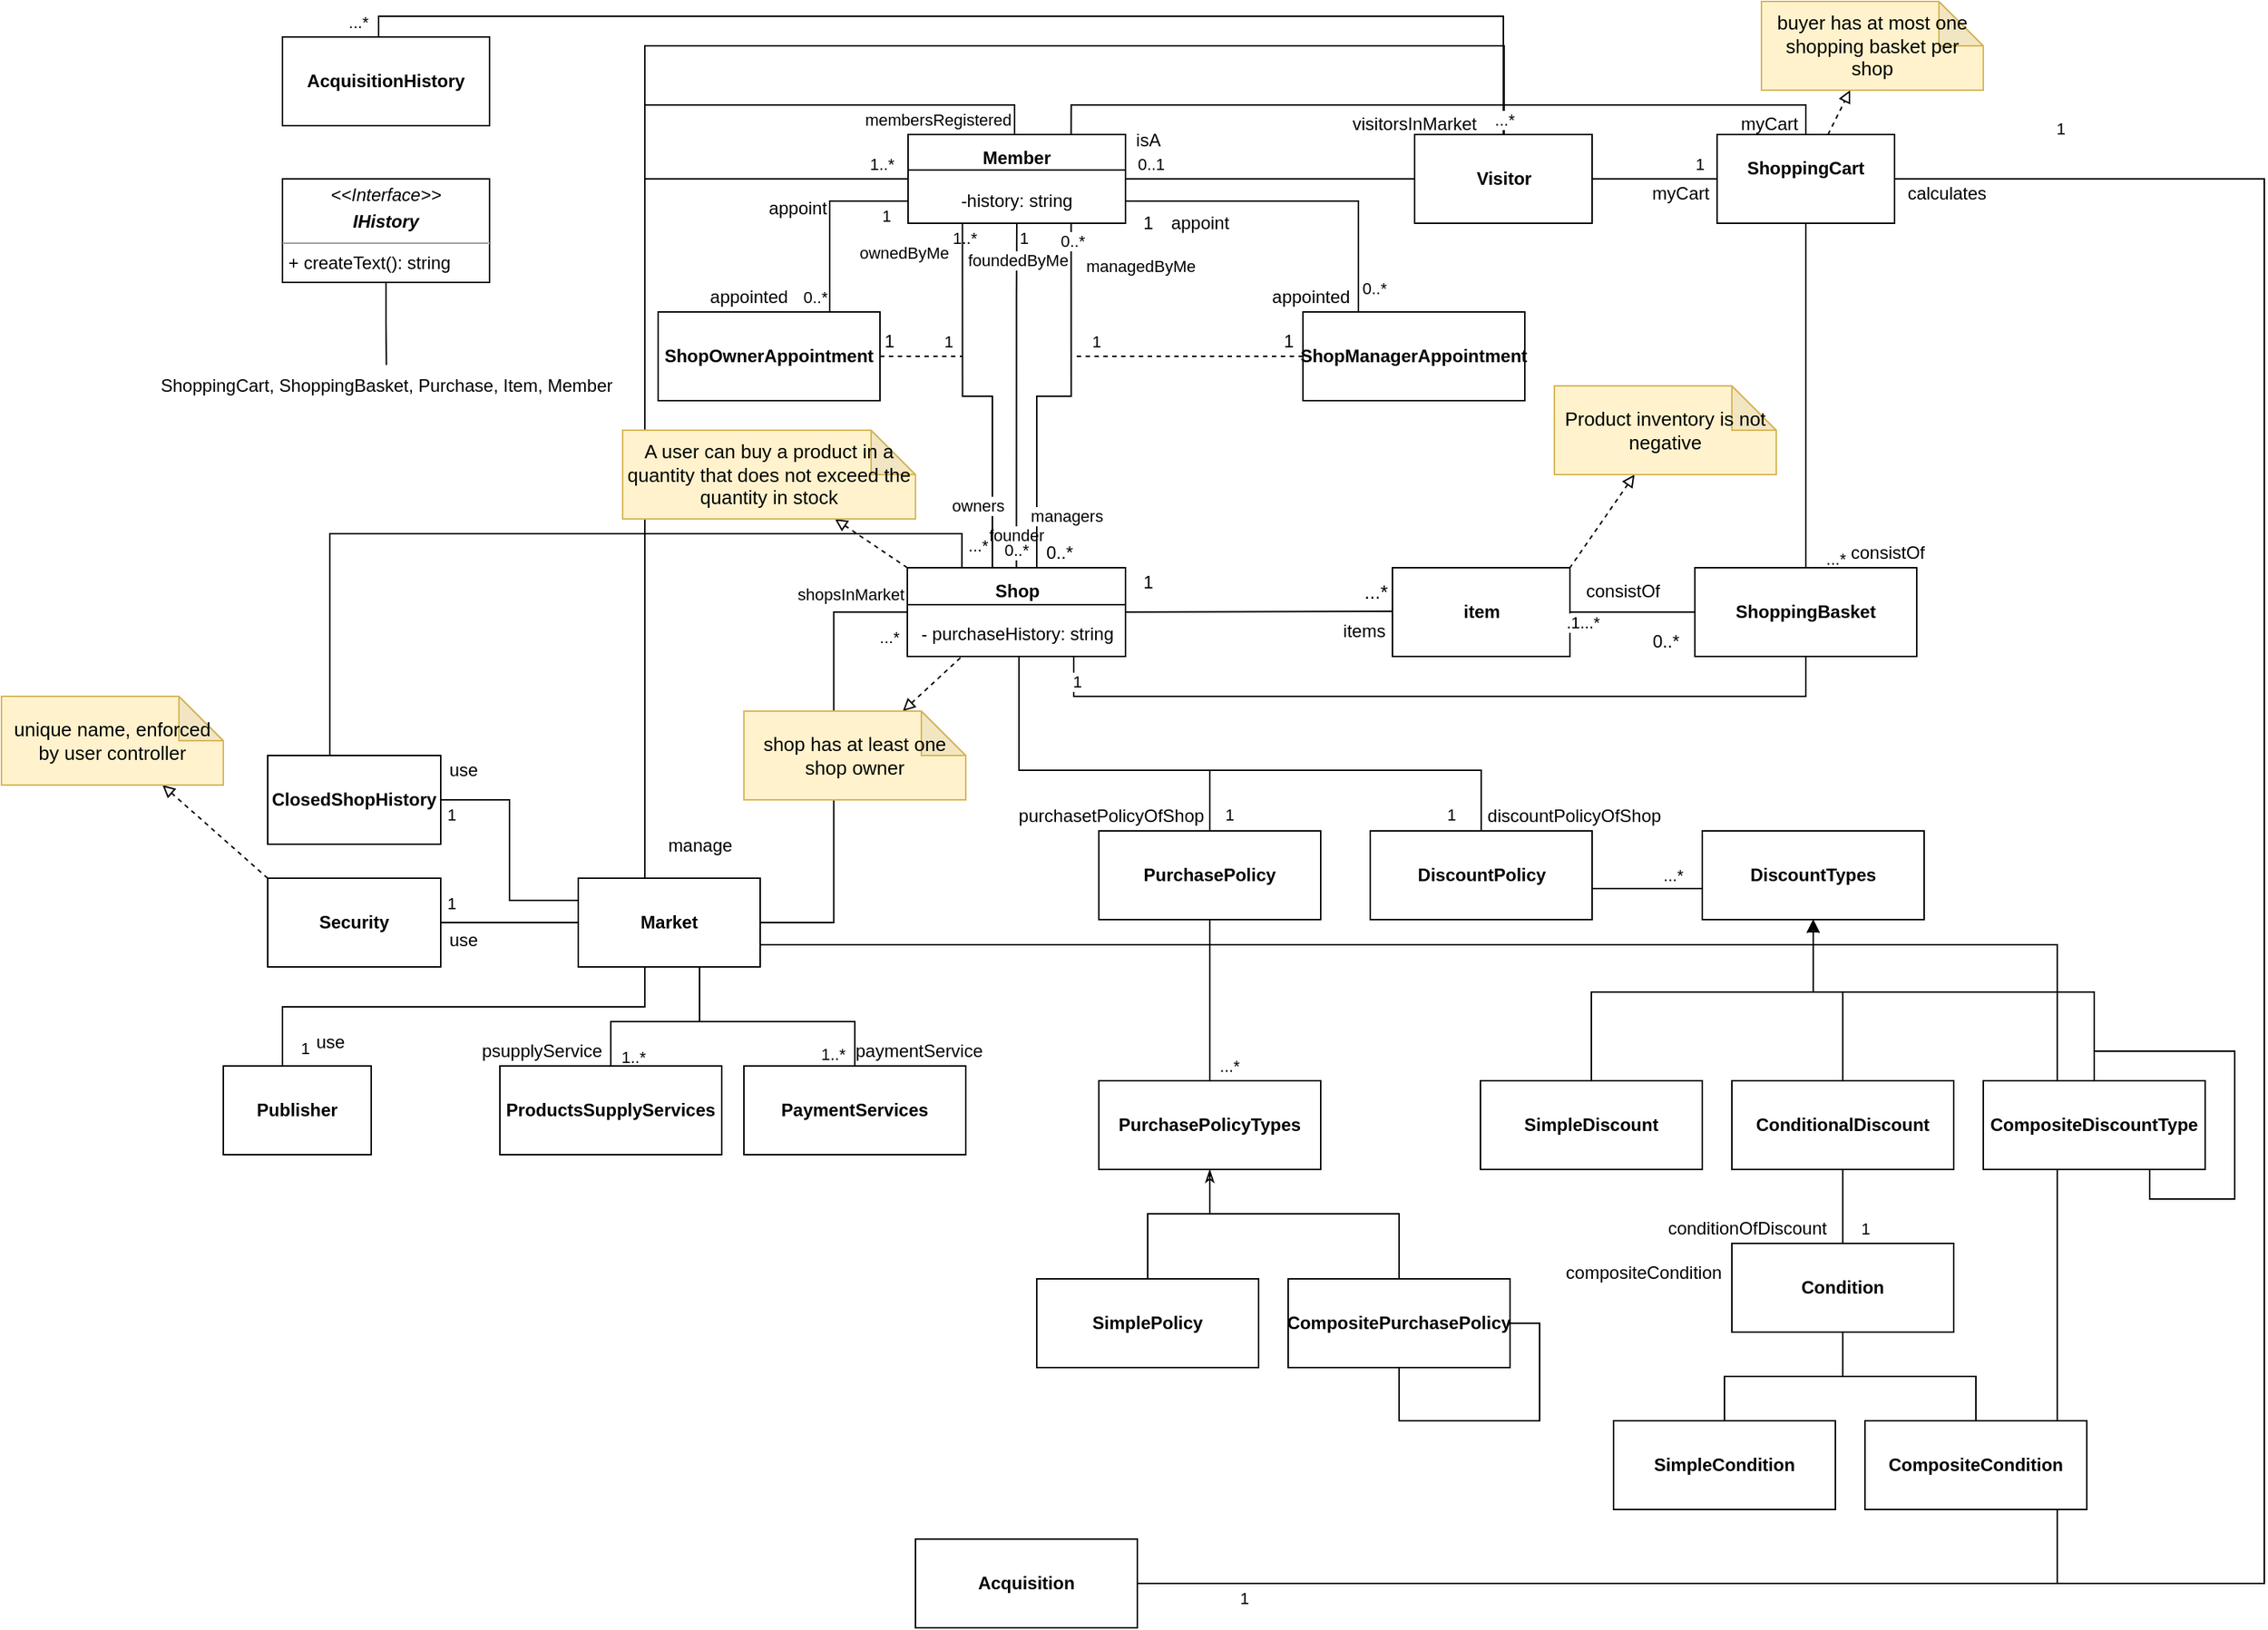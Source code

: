 <mxfile version="19.0.2" type="device"><diagram id="ILf7Ryxjf1LyXg-0xfTQ" name="Page-1"><mxGraphModel dx="2652" dy="1597" grid="1" gridSize="10" guides="1" tooltips="1" connect="1" arrows="1" fold="1" page="1" pageScale="1" pageWidth="1169" pageHeight="827" math="0" shadow="0"><root><mxCell id="0"/><mxCell id="1" parent="0"/><mxCell id="zZ04MCCnHrwpb3KBMDZk-2" value="1..*" style="edgeStyle=orthogonalEdgeStyle;rounded=0;orthogonalLoop=1;jettySize=auto;html=1;entryX=0.5;entryY=0;entryDx=0;entryDy=0;exitX=0.5;exitY=1;exitDx=0;exitDy=0;endArrow=none;endFill=0;" parent="1" source="zZ04MCCnHrwpb3KBMDZk-151" target="zZ04MCCnHrwpb3KBMDZk-154" edge="1"><mxGeometry x="0.919" y="15" relative="1" as="geometry"><mxPoint x="-350.0" y="-20" as="sourcePoint"/><mxPoint x="-480.0" y="80" as="targetPoint"/><Array as="points"><mxPoint x="-278" y="240"/><mxPoint x="-338" y="240"/></Array><mxPoint as="offset"/></mxGeometry></mxCell><mxCell id="zZ04MCCnHrwpb3KBMDZk-6" value="...*" style="edgeStyle=orthogonalEdgeStyle;rounded=0;orthogonalLoop=1;jettySize=auto;html=1;entryX=0;entryY=0.5;entryDx=0;entryDy=0;exitX=1;exitY=0.5;exitDx=0;exitDy=0;endArrow=none;endFill=0;" parent="1" source="zZ04MCCnHrwpb3KBMDZk-146" target="zZ04MCCnHrwpb3KBMDZk-147" edge="1"><mxGeometry x="0.76" y="9" relative="1" as="geometry"><mxPoint x="-57.5" y="-26" as="sourcePoint"/><mxPoint x="-120.0" y="200" as="targetPoint"/><Array as="points"><mxPoint x="251" y="141"/><mxPoint x="251" y="150"/><mxPoint x="400" y="150"/></Array><mxPoint as="offset"/></mxGeometry></mxCell><mxCell id="zZ04MCCnHrwpb3KBMDZk-12" value="...*" style="edgeStyle=orthogonalEdgeStyle;rounded=0;orthogonalLoop=1;jettySize=auto;html=1;exitX=1;exitY=0.5;exitDx=0;exitDy=0;entryX=0;entryY=0.5;entryDx=0;entryDy=0;startArrow=none;startFill=0;endArrow=none;endFill=0;" parent="1" source="zZ04MCCnHrwpb3KBMDZk-151" target="zZ04MCCnHrwpb3KBMDZk-152" edge="1"><mxGeometry x="0.919" y="-17" relative="1" as="geometry"><mxPoint x="-270" y="-41" as="sourcePoint"/><mxPoint x="-135" y="-41" as="targetPoint"/><mxPoint as="offset"/></mxGeometry></mxCell><mxCell id="rdCkNBiLZeJafty6B3A2-29" value="shopsInMarket" style="edgeLabel;html=1;align=center;verticalAlign=middle;resizable=0;points=[];" parent="zZ04MCCnHrwpb3KBMDZk-12" vertex="1" connectable="0"><mxGeometry x="0.74" y="12" relative="1" as="geometry"><mxPoint x="1" as="offset"/></mxGeometry></mxCell><mxCell id="zZ04MCCnHrwpb3KBMDZk-18" value="1" style="edgeStyle=orthogonalEdgeStyle;rounded=0;orthogonalLoop=1;jettySize=auto;html=1;entryX=1;entryY=0.5;entryDx=0;entryDy=0;startArrow=none;startFill=0;endArrow=none;endFill=0;" parent="1" source="zZ04MCCnHrwpb3KBMDZk-133" target="zZ04MCCnHrwpb3KBMDZk-134" edge="1"><mxGeometry x="-0.699" y="-10" relative="1" as="geometry"><mxPoint x="490" y="6" as="sourcePoint"/><mxPoint x="490" y="80" as="targetPoint"/><mxPoint as="offset"/></mxGeometry></mxCell><mxCell id="zZ04MCCnHrwpb3KBMDZk-116" value="...*" style="edgeStyle=orthogonalEdgeStyle;rounded=0;orthogonalLoop=1;jettySize=auto;html=1;exitX=0.5;exitY=1;exitDx=0;exitDy=0;entryX=0.5;entryY=0;entryDx=0;entryDy=0;endArrow=none;endFill=0;" parent="1" source="zZ04MCCnHrwpb3KBMDZk-133" target="zZ04MCCnHrwpb3KBMDZk-135" edge="1"><mxGeometry x="0.946" y="20" relative="1" as="geometry"><mxPoint x="570" y="-41" as="sourcePoint"/><mxPoint x="640" y="-41" as="targetPoint"/><mxPoint as="offset"/></mxGeometry></mxCell><mxCell id="zZ04MCCnHrwpb3KBMDZk-132" value="item" style="rounded=0;whiteSpace=wrap;html=1;fontStyle=1" parent="1" vertex="1"><mxGeometry x="190.5" y="-67" width="120" height="60" as="geometry"/></mxCell><mxCell id="lGT1LB07T4u3BuduWVPf-15" style="rounded=0;orthogonalLoop=1;jettySize=auto;html=1;startArrow=none;startFill=0;endArrow=block;endFill=0;dashed=1;" parent="1" source="zZ04MCCnHrwpb3KBMDZk-133" target="lGT1LB07T4u3BuduWVPf-12" edge="1"><mxGeometry relative="1" as="geometry"/></mxCell><mxCell id="zZ04MCCnHrwpb3KBMDZk-133" value="ShoppingCart&lt;div style=&quot;padding: 0px ; margin: 0px&quot;&gt;&lt;br style=&quot;padding: 0px; margin: 0px;&quot;&gt;&lt;/div&gt;" style="rounded=0;whiteSpace=wrap;html=1;fontStyle=1" parent="1" vertex="1"><mxGeometry x="410" y="-360" width="120" height="60" as="geometry"/></mxCell><mxCell id="AmER0RgIstThI9tEPLfv-13" value="0..1" style="edgeStyle=orthogonalEdgeStyle;rounded=0;orthogonalLoop=1;jettySize=auto;html=1;entryX=1;entryY=0.5;entryDx=0;entryDy=0;endArrow=none;endFill=0;" parent="1" source="zZ04MCCnHrwpb3KBMDZk-134" target="zZ04MCCnHrwpb3KBMDZk-136" edge="1"><mxGeometry x="0.83" y="-10" relative="1" as="geometry"><mxPoint as="offset"/></mxGeometry></mxCell><mxCell id="Gc8ruNeYJKHs7uA-cRgz-5" style="edgeStyle=orthogonalEdgeStyle;rounded=0;orthogonalLoop=1;jettySize=auto;html=1;entryX=0.5;entryY=0;entryDx=0;entryDy=0;endArrow=none;endFill=0;" parent="1" source="zZ04MCCnHrwpb3KBMDZk-134" target="Gc8ruNeYJKHs7uA-cRgz-4" edge="1"><mxGeometry relative="1" as="geometry"><Array as="points"><mxPoint x="266" y="-440"/><mxPoint x="-495" y="-440"/></Array></mxGeometry></mxCell><mxCell id="Gc8ruNeYJKHs7uA-cRgz-6" value="...*" style="edgeLabel;html=1;align=center;verticalAlign=middle;resizable=0;points=[];" parent="Gc8ruNeYJKHs7uA-cRgz-5" vertex="1" connectable="0"><mxGeometry x="0.938" y="-6" relative="1" as="geometry"><mxPoint x="-22" y="10" as="offset"/></mxGeometry></mxCell><mxCell id="zZ04MCCnHrwpb3KBMDZk-134" value="Visitor" style="rounded=0;whiteSpace=wrap;html=1;fontStyle=1" parent="1" vertex="1"><mxGeometry x="205.5" y="-360" width="120" height="60" as="geometry"/></mxCell><mxCell id="AmER0RgIstThI9tEPLfv-28" style="edgeStyle=orthogonalEdgeStyle;rounded=0;orthogonalLoop=1;jettySize=auto;html=1;entryX=0.75;entryY=1;entryDx=0;entryDy=0;endArrow=none;endFill=0;" parent="1" source="zZ04MCCnHrwpb3KBMDZk-135" target="zZ04MCCnHrwpb3KBMDZk-152" edge="1"><mxGeometry relative="1" as="geometry"><Array as="points"><mxPoint x="470" y="20"/><mxPoint x="-25" y="20"/></Array></mxGeometry></mxCell><mxCell id="AmER0RgIstThI9tEPLfv-60" value="1" style="edgeLabel;html=1;align=center;verticalAlign=middle;resizable=0;points=[];" parent="AmER0RgIstThI9tEPLfv-28" vertex="1" connectable="0"><mxGeometry x="0.846" y="-1" relative="1" as="geometry"><mxPoint x="-12" y="-9" as="offset"/></mxGeometry></mxCell><mxCell id="AmER0RgIstThI9tEPLfv-52" value=".1...*" style="edgeStyle=orthogonalEdgeStyle;rounded=0;orthogonalLoop=1;jettySize=auto;html=1;endArrow=none;endFill=0;" parent="1" source="zZ04MCCnHrwpb3KBMDZk-135" target="zZ04MCCnHrwpb3KBMDZk-132" edge="1"><mxGeometry x="0.775" y="7" relative="1" as="geometry"><mxPoint x="-1" as="offset"/></mxGeometry></mxCell><mxCell id="zZ04MCCnHrwpb3KBMDZk-135" value="ShoppingBasket" style="rounded=0;whiteSpace=wrap;html=1;fontStyle=1" parent="1" vertex="1"><mxGeometry x="395" y="-67" width="150" height="60" as="geometry"/></mxCell><mxCell id="AmER0RgIstThI9tEPLfv-17" style="edgeStyle=orthogonalEdgeStyle;rounded=0;orthogonalLoop=1;jettySize=auto;html=1;entryX=0.5;entryY=0;entryDx=0;entryDy=0;endArrow=none;endFill=0;exitX=0.75;exitY=0;exitDx=0;exitDy=0;" parent="1" source="zZ04MCCnHrwpb3KBMDZk-136" target="zZ04MCCnHrwpb3KBMDZk-133" edge="1"><mxGeometry relative="1" as="geometry"/></mxCell><mxCell id="zZ04MCCnHrwpb3KBMDZk-136" value="&lt;b&gt;Member&lt;/b&gt;&lt;br&gt;&lt;div style=&quot;text-align: left&quot;&gt;&lt;span&gt;&lt;br&gt;&lt;/span&gt;&lt;/div&gt;&lt;div style=&quot;text-align: left&quot;&gt;&lt;span&gt;-history: string&lt;/span&gt;&lt;/div&gt;" style="rounded=0;whiteSpace=wrap;html=1;" parent="1" vertex="1"><mxGeometry x="-137" y="-360" width="147" height="60" as="geometry"/></mxCell><mxCell id="AmER0RgIstThI9tEPLfv-18" value="0..*" style="edgeStyle=orthogonalEdgeStyle;rounded=0;orthogonalLoop=1;jettySize=auto;html=1;entryX=1;entryY=0.75;entryDx=0;entryDy=0;endArrow=none;endFill=0;exitX=0.25;exitY=0;exitDx=0;exitDy=0;" parent="1" source="zZ04MCCnHrwpb3KBMDZk-137" target="zZ04MCCnHrwpb3KBMDZk-136" edge="1"><mxGeometry x="-0.86" y="-9" relative="1" as="geometry"><mxPoint x="1" as="offset"/></mxGeometry></mxCell><mxCell id="AmER0RgIstThI9tEPLfv-20" value="1" style="edgeStyle=orthogonalEdgeStyle;rounded=0;orthogonalLoop=1;jettySize=auto;html=1;endArrow=none;endFill=0;dashed=1;exitX=0;exitY=0.5;exitDx=0;exitDy=0;" parent="1" source="zZ04MCCnHrwpb3KBMDZk-137" edge="1"><mxGeometry x="0.818" y="-10" relative="1" as="geometry"><mxPoint x="-24" y="-210" as="targetPoint"/><mxPoint x="38" y="-210" as="sourcePoint"/><mxPoint as="offset"/></mxGeometry></mxCell><mxCell id="zZ04MCCnHrwpb3KBMDZk-137" value="&lt;b&gt;ShopManagerAppointment&lt;/b&gt;" style="rounded=0;whiteSpace=wrap;html=1;" parent="1" vertex="1"><mxGeometry x="130" y="-240" width="150" height="60" as="geometry"/></mxCell><mxCell id="zZ04MCCnHrwpb3KBMDZk-146" value="&lt;span style=&quot;font-weight: 700&quot;&gt;DiscountPolicy&lt;/span&gt;" style="rounded=0;whiteSpace=wrap;html=1;" parent="1" vertex="1"><mxGeometry x="175.5" y="111" width="150" height="60" as="geometry"/></mxCell><mxCell id="rdCkNBiLZeJafty6B3A2-33" style="edgeStyle=orthogonalEdgeStyle;rounded=0;orthogonalLoop=1;jettySize=auto;html=1;entryX=0.5;entryY=0;entryDx=0;entryDy=0;endArrow=none;endFill=0;startArrow=block;startFill=0;" parent="1" source="zZ04MCCnHrwpb3KBMDZk-147" target="rdCkNBiLZeJafty6B3A2-30" edge="1"><mxGeometry relative="1" as="geometry"><Array as="points"><mxPoint x="475" y="220"/><mxPoint x="495" y="220"/></Array></mxGeometry></mxCell><mxCell id="rdCkNBiLZeJafty6B3A2-34" style="edgeStyle=orthogonalEdgeStyle;rounded=0;orthogonalLoop=1;jettySize=auto;html=1;endArrow=none;endFill=0;startArrow=block;startFill=0;" parent="1" source="zZ04MCCnHrwpb3KBMDZk-147" target="rdCkNBiLZeJafty6B3A2-31" edge="1"><mxGeometry relative="1" as="geometry"><Array as="points"><mxPoint x="475" y="220"/><mxPoint x="325" y="220"/></Array></mxGeometry></mxCell><mxCell id="zZ04MCCnHrwpb3KBMDZk-147" value="&lt;span style=&quot;font-weight: 700&quot;&gt;DiscountTypes&lt;br&gt;&lt;/span&gt;" style="rounded=0;whiteSpace=wrap;html=1;" parent="1" vertex="1"><mxGeometry x="400" y="111" width="150" height="60" as="geometry"/></mxCell><mxCell id="zZ04MCCnHrwpb3KBMDZk-150" value="&lt;span style=&quot;font-weight: 700&quot;&gt;Security&lt;/span&gt;" style="rounded=0;whiteSpace=wrap;html=1;" parent="1" vertex="1"><mxGeometry x="-570" y="143" width="117" height="60" as="geometry"/></mxCell><mxCell id="zZ04MCCnHrwpb3KBMDZk-164" value="1..*" style="edgeStyle=orthogonalEdgeStyle;rounded=0;orthogonalLoop=1;jettySize=auto;html=1;exitX=0.5;exitY=1;exitDx=0;exitDy=0;endArrow=none;endFill=0;entryX=0.5;entryY=0;entryDx=0;entryDy=0;" parent="1" source="zZ04MCCnHrwpb3KBMDZk-151" target="zZ04MCCnHrwpb3KBMDZk-161" edge="1"><mxGeometry x="0.921" y="-15" relative="1" as="geometry"><Array as="points"><mxPoint x="-278" y="240"/><mxPoint x="-173" y="240"/></Array><mxPoint y="-1" as="offset"/></mxGeometry></mxCell><mxCell id="zZ04MCCnHrwpb3KBMDZk-165" value="1" style="edgeStyle=orthogonalEdgeStyle;rounded=0;orthogonalLoop=1;jettySize=auto;html=1;exitX=0;exitY=0.5;exitDx=0;exitDy=0;entryX=1;entryY=0.5;entryDx=0;entryDy=0;endArrow=none;endFill=0;" parent="1" source="zZ04MCCnHrwpb3KBMDZk-151" target="zZ04MCCnHrwpb3KBMDZk-150" edge="1"><mxGeometry x="0.859" y="-13" relative="1" as="geometry"><mxPoint as="offset"/></mxGeometry></mxCell><mxCell id="AmER0RgIstThI9tEPLfv-12" style="edgeStyle=orthogonalEdgeStyle;rounded=0;orthogonalLoop=1;jettySize=auto;html=1;entryX=0.5;entryY=0;entryDx=0;entryDy=0;endArrow=none;endFill=0;exitX=0.25;exitY=0;exitDx=0;exitDy=0;" parent="1" source="zZ04MCCnHrwpb3KBMDZk-151" target="zZ04MCCnHrwpb3KBMDZk-136" edge="1"><mxGeometry relative="1" as="geometry"><Array as="points"><mxPoint x="-315" y="-380"/><mxPoint x="-65" y="-380"/><mxPoint x="-65" y="-360"/></Array></mxGeometry></mxCell><mxCell id="rdCkNBiLZeJafty6B3A2-19" value="membersRegistered" style="edgeLabel;html=1;align=center;verticalAlign=middle;resizable=0;points=[];" parent="AmER0RgIstThI9tEPLfv-12" vertex="1" connectable="0"><mxGeometry x="0.783" y="2" relative="1" as="geometry"><mxPoint x="14" y="12" as="offset"/></mxGeometry></mxCell><mxCell id="AmER0RgIstThI9tEPLfv-29" value="...*" style="edgeStyle=orthogonalEdgeStyle;rounded=0;orthogonalLoop=1;jettySize=auto;html=1;endArrow=none;endFill=0;exitX=0.25;exitY=0;exitDx=0;exitDy=0;" parent="1" source="zZ04MCCnHrwpb3KBMDZk-151" target="zZ04MCCnHrwpb3KBMDZk-134" edge="1"><mxGeometry x="0.983" relative="1" as="geometry"><Array as="points"><mxPoint x="-315" y="143"/><mxPoint x="-315" y="-420"/><mxPoint x="266" y="-420"/></Array><mxPoint as="offset"/></mxGeometry></mxCell><mxCell id="zZ04MCCnHrwpb3KBMDZk-151" value="&lt;span style=&quot;font-weight: 700&quot;&gt;Market&lt;/span&gt;" style="rounded=0;whiteSpace=wrap;html=1;" parent="1" vertex="1"><mxGeometry x="-360" y="143" width="123" height="60" as="geometry"/></mxCell><mxCell id="zZ04MCCnHrwpb3KBMDZk-153" style="edgeStyle=orthogonalEdgeStyle;rounded=0;orthogonalLoop=1;jettySize=auto;html=1;exitX=1;exitY=0.5;exitDx=0;exitDy=0;endArrow=none;endFill=0;" parent="1" source="zZ04MCCnHrwpb3KBMDZk-152" edge="1"><mxGeometry relative="1" as="geometry"><mxPoint x="190.0" y="-37.5" as="targetPoint"/></mxGeometry></mxCell><mxCell id="zZ04MCCnHrwpb3KBMDZk-166" value="1" style="edgeStyle=orthogonalEdgeStyle;rounded=0;orthogonalLoop=1;jettySize=auto;html=1;exitX=0.5;exitY=1;exitDx=0;exitDy=0;entryX=0.5;entryY=0;entryDx=0;entryDy=0;endArrow=none;endFill=0;" parent="1" source="zZ04MCCnHrwpb3KBMDZk-152" target="zZ04MCCnHrwpb3KBMDZk-146" edge="1"><mxGeometry x="0.949" y="-21" relative="1" as="geometry"><Array as="points"><mxPoint x="-62" y="70"/><mxPoint x="251" y="70"/></Array><mxPoint as="offset"/></mxGeometry></mxCell><mxCell id="lGT1LB07T4u3BuduWVPf-9" value="1" style="edgeStyle=orthogonalEdgeStyle;rounded=0;orthogonalLoop=1;jettySize=auto;html=1;startArrow=none;startFill=0;endArrow=none;endFill=0;entryX=0.5;entryY=0;entryDx=0;entryDy=0;" parent="1" source="zZ04MCCnHrwpb3KBMDZk-152" target="lGT1LB07T4u3BuduWVPf-8" edge="1"><mxGeometry x="0.911" y="13" relative="1" as="geometry"><Array as="points"><mxPoint x="-62" y="70"/><mxPoint x="67" y="70"/></Array><mxPoint as="offset"/></mxGeometry></mxCell><mxCell id="AmER0RgIstThI9tEPLfv-1" value="founder" style="edgeStyle=orthogonalEdgeStyle;rounded=0;orthogonalLoop=1;jettySize=auto;html=1;entryX=0.5;entryY=1;entryDx=0;entryDy=0;exitX=0.5;exitY=0;exitDx=0;exitDy=0;endArrow=none;endFill=0;" parent="1" source="zZ04MCCnHrwpb3KBMDZk-152" target="zZ04MCCnHrwpb3KBMDZk-136" edge="1"><mxGeometry x="-0.803" relative="1" as="geometry"><Array as="points"><mxPoint x="-64" y="-250"/><mxPoint x="-64" y="-250"/></Array><mxPoint y="1" as="offset"/></mxGeometry></mxCell><mxCell id="rdCkNBiLZeJafty6B3A2-1" value="1" style="edgeLabel;html=1;align=center;verticalAlign=middle;resizable=0;points=[];" parent="AmER0RgIstThI9tEPLfv-1" vertex="1" connectable="0"><mxGeometry x="0.813" relative="1" as="geometry"><mxPoint x="4" y="-12" as="offset"/></mxGeometry></mxCell><mxCell id="rdCkNBiLZeJafty6B3A2-4" value="foundedByMe" style="edgeLabel;html=1;align=center;verticalAlign=middle;resizable=0;points=[];" parent="AmER0RgIstThI9tEPLfv-1" vertex="1" connectable="0"><mxGeometry x="0.786" relative="1" as="geometry"><mxPoint as="offset"/></mxGeometry></mxCell><mxCell id="AmER0RgIstThI9tEPLfv-2" value="managedByMe" style="edgeStyle=orthogonalEdgeStyle;rounded=0;orthogonalLoop=1;jettySize=auto;html=1;entryX=0.75;entryY=1;entryDx=0;entryDy=0;endArrow=none;endFill=0;" parent="1" source="zZ04MCCnHrwpb3KBMDZk-152" target="zZ04MCCnHrwpb3KBMDZk-136" edge="1"><mxGeometry x="0.766" y="-47" relative="1" as="geometry"><mxPoint y="-1" as="offset"/><Array as="points"><mxPoint x="-50" y="-183"/><mxPoint x="-27" y="-183"/></Array></mxGeometry></mxCell><mxCell id="rdCkNBiLZeJafty6B3A2-2" value="1..*" style="edgeLabel;html=1;align=center;verticalAlign=middle;resizable=0;points=[];" parent="AmER0RgIstThI9tEPLfv-2" vertex="1" connectable="0"><mxGeometry x="0.862" y="-5" relative="1" as="geometry"><mxPoint x="-78" y="-8" as="offset"/></mxGeometry></mxCell><mxCell id="rdCkNBiLZeJafty6B3A2-3" value="0..*" style="edgeLabel;html=1;align=center;verticalAlign=middle;resizable=0;points=[];" parent="AmER0RgIstThI9tEPLfv-2" vertex="1" connectable="0"><mxGeometry x="0.909" relative="1" as="geometry"><mxPoint as="offset"/></mxGeometry></mxCell><mxCell id="rdCkNBiLZeJafty6B3A2-5" value="managers" style="edgeLabel;html=1;align=center;verticalAlign=middle;resizable=0;points=[];" parent="AmER0RgIstThI9tEPLfv-2" vertex="1" connectable="0"><mxGeometry x="-0.726" y="-2" relative="1" as="geometry"><mxPoint x="18" as="offset"/></mxGeometry></mxCell><mxCell id="AmER0RgIstThI9tEPLfv-3" value="ownedByMe" style="edgeStyle=orthogonalEdgeStyle;rounded=0;orthogonalLoop=1;jettySize=auto;html=1;entryX=0.25;entryY=1;entryDx=0;entryDy=0;endArrow=none;endFill=0;" parent="1" source="zZ04MCCnHrwpb3KBMDZk-152" target="zZ04MCCnHrwpb3KBMDZk-136" edge="1"><mxGeometry x="0.842" y="40" relative="1" as="geometry"><mxPoint as="offset"/><Array as="points"><mxPoint x="-80" y="-183"/><mxPoint x="-100" y="-183"/></Array></mxGeometry></mxCell><mxCell id="AmER0RgIstThI9tEPLfv-26" value="0..*" style="edgeLabel;html=1;align=center;verticalAlign=middle;resizable=0;points=[];" parent="AmER0RgIstThI9tEPLfv-3" vertex="1" connectable="0"><mxGeometry x="-0.874" y="-1" relative="1" as="geometry"><mxPoint x="15" y="4" as="offset"/></mxGeometry></mxCell><mxCell id="rdCkNBiLZeJafty6B3A2-6" value="owners" style="edgeLabel;html=1;align=center;verticalAlign=middle;resizable=0;points=[];" parent="AmER0RgIstThI9tEPLfv-3" vertex="1" connectable="0"><mxGeometry x="-0.666" y="-1" relative="1" as="geometry"><mxPoint x="-11" as="offset"/></mxGeometry></mxCell><mxCell id="zZ04MCCnHrwpb3KBMDZk-152" value="&lt;b&gt;Shop&lt;/b&gt;&lt;br&gt;&lt;br&gt;- purchaseHistory: string" style="rounded=0;whiteSpace=wrap;html=1;" parent="1" vertex="1"><mxGeometry x="-137.5" y="-67" width="147.5" height="60" as="geometry"/></mxCell><mxCell id="zZ04MCCnHrwpb3KBMDZk-154" value="&lt;span style=&quot;font-weight: 700&quot;&gt;ProductsSupplyServices&lt;/span&gt;" style="rounded=0;whiteSpace=wrap;html=1;" parent="1" vertex="1"><mxGeometry x="-413" y="270" width="150" height="60" as="geometry"/></mxCell><mxCell id="zZ04MCCnHrwpb3KBMDZk-161" value="&lt;span style=&quot;font-weight: 700&quot;&gt;Payment&lt;/span&gt;&lt;span style=&quot;font-weight: 700&quot;&gt;Services&lt;/span&gt;" style="rounded=0;whiteSpace=wrap;html=1;" parent="1" vertex="1"><mxGeometry x="-248" y="270" width="150" height="60" as="geometry"/></mxCell><mxCell id="zZ04MCCnHrwpb3KBMDZk-174" style="edgeStyle=orthogonalEdgeStyle;rounded=0;orthogonalLoop=1;jettySize=auto;html=1;exitX=0.5;exitY=1;exitDx=0;exitDy=0;entryX=0.5;entryY=0;entryDx=0;entryDy=0;startArrow=none;startFill=0;endArrow=classic;endFill=1;" parent="1" edge="1"><mxGeometry relative="1" as="geometry"><mxPoint x="612" y="544" as="sourcePoint"/></mxGeometry></mxCell><mxCell id="baPrjQeXcJhK8P1JM_mB-3" value="&lt;font style=&quot;font-size: 13px&quot;&gt;...*&lt;/font&gt;" style="edgeLabel;html=1;align=center;verticalAlign=middle;resizable=0;points=[];" parent="1" vertex="1" connectable="0"><mxGeometry x="410" y="141" as="geometry"><mxPoint x="-231" y="-192" as="offset"/></mxGeometry></mxCell><mxCell id="baPrjQeXcJhK8P1JM_mB-5" value="1..*" style="edgeStyle=orthogonalEdgeStyle;rounded=0;orthogonalLoop=1;jettySize=auto;html=1;entryX=0;entryY=0.5;entryDx=0;entryDy=0;endArrow=none;endFill=0;exitX=0.5;exitY=0;exitDx=0;exitDy=0;" parent="1" source="zZ04MCCnHrwpb3KBMDZk-151" target="zZ04MCCnHrwpb3KBMDZk-136" edge="1"><mxGeometry x="0.945" y="10" relative="1" as="geometry"><mxPoint x="-330" y="140" as="sourcePoint"/><Array as="points"><mxPoint x="-315" y="143"/><mxPoint x="-315" y="-330"/></Array><mxPoint x="-350" y="-300" as="targetPoint"/><mxPoint as="offset"/></mxGeometry></mxCell><mxCell id="lGT1LB07T4u3BuduWVPf-1" style="rounded=0;orthogonalLoop=1;jettySize=auto;html=1;entryX=0;entryY=0;entryDx=0;entryDy=0;dashed=1;fontSize=13;startArrow=block;startFill=0;endArrow=none;endFill=0;" parent="1" source="lGT1LB07T4u3BuduWVPf-2" target="zZ04MCCnHrwpb3KBMDZk-150" edge="1"><mxGeometry relative="1" as="geometry"><mxPoint x="545" y="200" as="targetPoint"/></mxGeometry></mxCell><mxCell id="lGT1LB07T4u3BuduWVPf-2" value="unique name, enforced by user controller" style="shape=note;whiteSpace=wrap;html=1;backgroundOutline=1;darkOpacity=0.05;fontSize=13;fillColor=#fff2cc;strokeColor=#d6b656;" parent="1" vertex="1"><mxGeometry x="-750" y="20" width="150" height="60" as="geometry"/></mxCell><mxCell id="lGT1LB07T4u3BuduWVPf-7" style="rounded=0;orthogonalLoop=1;jettySize=auto;html=1;entryX=0.25;entryY=1;entryDx=0;entryDy=0;startArrow=block;startFill=0;endArrow=none;endFill=0;dashed=1;" parent="1" source="lGT1LB07T4u3BuduWVPf-4" target="zZ04MCCnHrwpb3KBMDZk-152" edge="1"><mxGeometry relative="1" as="geometry"/></mxCell><mxCell id="lGT1LB07T4u3BuduWVPf-4" value="shop has at least one shop owner" style="shape=note;whiteSpace=wrap;html=1;backgroundOutline=1;darkOpacity=0.05;fontSize=13;fillColor=#fff2cc;strokeColor=#d6b656;" parent="1" vertex="1"><mxGeometry x="-248" y="30" width="150" height="60" as="geometry"/></mxCell><mxCell id="lGT1LB07T4u3BuduWVPf-8" value="&lt;span style=&quot;font-weight: 700&quot;&gt;PurchasePolicy&lt;/span&gt;" style="rounded=0;whiteSpace=wrap;html=1;" parent="1" vertex="1"><mxGeometry x="-8" y="111" width="150" height="60" as="geometry"/></mxCell><mxCell id="lGT1LB07T4u3BuduWVPf-12" value="buyer has at most one shopping basket per shop" style="shape=note;whiteSpace=wrap;html=1;backgroundOutline=1;darkOpacity=0.05;fontSize=13;fillColor=#fff2cc;strokeColor=#d6b656;" parent="1" vertex="1"><mxGeometry x="440" y="-450" width="150" height="60" as="geometry"/></mxCell><mxCell id="lGT1LB07T4u3BuduWVPf-17" style="rounded=0;orthogonalLoop=1;jettySize=auto;html=1;entryX=1;entryY=0;entryDx=0;entryDy=0;dashed=1;startArrow=block;startFill=0;endArrow=none;endFill=0;" parent="1" source="lGT1LB07T4u3BuduWVPf-16" target="zZ04MCCnHrwpb3KBMDZk-132" edge="1"><mxGeometry relative="1" as="geometry"/></mxCell><mxCell id="lGT1LB07T4u3BuduWVPf-16" value="Product inventory is not negative" style="shape=note;whiteSpace=wrap;html=1;backgroundOutline=1;darkOpacity=0.05;fontSize=13;fillColor=#fff2cc;strokeColor=#d6b656;" parent="1" vertex="1"><mxGeometry x="300" y="-190" width="150" height="60" as="geometry"/></mxCell><mxCell id="lGT1LB07T4u3BuduWVPf-21" style="rounded=0;orthogonalLoop=1;jettySize=auto;html=1;entryX=0;entryY=0;entryDx=0;entryDy=0;dashed=1;startArrow=block;startFill=0;endArrow=none;endFill=0;" parent="1" source="lGT1LB07T4u3BuduWVPf-19" target="zZ04MCCnHrwpb3KBMDZk-152" edge="1"><mxGeometry relative="1" as="geometry"/></mxCell><mxCell id="lGT1LB07T4u3BuduWVPf-19" value="A user can buy a product in a quantity that does not exceed the quantity in stock" style="shape=note;whiteSpace=wrap;html=1;backgroundOutline=1;darkOpacity=0.05;fontSize=13;fillColor=#fff2cc;strokeColor=#d6b656;" parent="1" vertex="1"><mxGeometry x="-330" y="-160" width="198" height="60" as="geometry"/></mxCell><mxCell id="AmER0RgIstThI9tEPLfv-7" value="1" style="edgeStyle=orthogonalEdgeStyle;rounded=0;orthogonalLoop=1;jettySize=auto;html=1;endArrow=none;endFill=0;dashed=1;" parent="1" source="AmER0RgIstThI9tEPLfv-5" edge="1"><mxGeometry x="0.643" y="10" relative="1" as="geometry"><mxPoint x="-100" y="-210" as="targetPoint"/><mxPoint as="offset"/></mxGeometry></mxCell><mxCell id="AmER0RgIstThI9tEPLfv-19" value="0..*" style="edgeStyle=orthogonalEdgeStyle;rounded=0;orthogonalLoop=1;jettySize=auto;html=1;entryX=0;entryY=0.75;entryDx=0;entryDy=0;endArrow=none;endFill=0;" parent="1" source="AmER0RgIstThI9tEPLfv-5" target="zZ04MCCnHrwpb3KBMDZk-136" edge="1"><mxGeometry x="-0.844" y="10" relative="1" as="geometry"><Array as="points"><mxPoint x="-190" y="-315"/></Array><mxPoint as="offset"/></mxGeometry></mxCell><mxCell id="AmER0RgIstThI9tEPLfv-24" value="1" style="edgeLabel;html=1;align=center;verticalAlign=middle;resizable=0;points=[];" parent="AmER0RgIstThI9tEPLfv-19" vertex="1" connectable="0"><mxGeometry x="0.766" y="-10" relative="1" as="geometry"><mxPoint as="offset"/></mxGeometry></mxCell><mxCell id="AmER0RgIstThI9tEPLfv-5" value="&lt;b&gt;ShopOwnerAppointment&lt;/b&gt;" style="rounded=0;whiteSpace=wrap;html=1;" parent="1" vertex="1"><mxGeometry x="-306" y="-240" width="150" height="60" as="geometry"/></mxCell><mxCell id="AmER0RgIstThI9tEPLfv-21" value="1" style="text;html=1;align=center;verticalAlign=middle;resizable=0;points=[];autosize=1;strokeColor=none;fillColor=none;" parent="1" vertex="1"><mxGeometry x="110" y="-230" width="20" height="20" as="geometry"/></mxCell><mxCell id="AmER0RgIstThI9tEPLfv-23" value="1" style="text;html=1;align=center;verticalAlign=middle;resizable=0;points=[];autosize=1;strokeColor=none;fillColor=none;" parent="1" vertex="1"><mxGeometry x="-160" y="-230" width="20" height="20" as="geometry"/></mxCell><mxCell id="AmER0RgIstThI9tEPLfv-25" value="1" style="text;html=1;align=center;verticalAlign=middle;resizable=0;points=[];autosize=1;strokeColor=none;fillColor=none;" parent="1" vertex="1"><mxGeometry x="15" y="-310" width="20" height="20" as="geometry"/></mxCell><mxCell id="AmER0RgIstThI9tEPLfv-27" value="0..*" style="text;html=1;align=center;verticalAlign=middle;resizable=0;points=[];autosize=1;strokeColor=none;fillColor=none;" parent="1" vertex="1"><mxGeometry x="-50" y="-87" width="30" height="20" as="geometry"/></mxCell><mxCell id="AmER0RgIstThI9tEPLfv-31" value="1" style="edgeStyle=orthogonalEdgeStyle;rounded=0;orthogonalLoop=1;jettySize=auto;html=1;entryX=0;entryY=0.25;entryDx=0;entryDy=0;endArrow=none;endFill=0;" parent="1" source="AmER0RgIstThI9tEPLfv-30" target="zZ04MCCnHrwpb3KBMDZk-151" edge="1"><mxGeometry x="-0.91" y="-10" relative="1" as="geometry"><mxPoint as="offset"/></mxGeometry></mxCell><mxCell id="AmER0RgIstThI9tEPLfv-58" value="...*" style="edgeStyle=orthogonalEdgeStyle;rounded=0;orthogonalLoop=1;jettySize=auto;html=1;startArrow=none;startFill=0;endArrow=none;endFill=0;entryX=0.25;entryY=0;entryDx=0;entryDy=0;" parent="1" source="AmER0RgIstThI9tEPLfv-30" target="zZ04MCCnHrwpb3KBMDZk-152" edge="1"><mxGeometry x="0.946" y="11" relative="1" as="geometry"><mxPoint x="-330" y="-90" as="targetPoint"/><Array as="points"><mxPoint x="-528" y="-90"/><mxPoint x="-101" y="-90"/></Array><mxPoint y="1" as="offset"/></mxGeometry></mxCell><mxCell id="AmER0RgIstThI9tEPLfv-30" value="&lt;span style=&quot;font-weight: 700&quot;&gt;ClosedShopHistory&lt;/span&gt;" style="rounded=0;whiteSpace=wrap;html=1;" parent="1" vertex="1"><mxGeometry x="-570" y="60" width="117" height="60" as="geometry"/></mxCell><mxCell id="AmER0RgIstThI9tEPLfv-41" style="edgeStyle=orthogonalEdgeStyle;rounded=0;orthogonalLoop=1;jettySize=auto;html=1;endArrow=none;endFill=0;entryX=0.501;entryY=0.143;entryDx=0;entryDy=0;entryPerimeter=0;" parent="1" source="AmER0RgIstThI9tEPLfv-39" edge="1"><mxGeometry relative="1" as="geometry"><mxPoint x="-489.73" y="-204.14" as="targetPoint"/></mxGeometry></mxCell><mxCell id="AmER0RgIstThI9tEPLfv-39" value="&lt;p style=&quot;margin: 0px ; margin-top: 4px ; text-align: center&quot;&gt;&lt;i&gt;&amp;lt;&amp;lt;Interface&amp;gt;&amp;gt;&lt;/i&gt;&lt;/p&gt;&lt;p style=&quot;margin: 0px ; margin-top: 4px ; text-align: center&quot;&gt;&lt;i&gt;&lt;b&gt;IHistory&lt;/b&gt;&lt;/i&gt;&lt;/p&gt;&lt;hr size=&quot;1&quot;&gt;&lt;p style=&quot;margin: 0px ; margin-left: 4px&quot;&gt;+ createText(): string&lt;br&gt;&lt;/p&gt;" style="verticalAlign=top;align=left;overflow=fill;fontSize=12;fontFamily=Helvetica;html=1;" parent="1" vertex="1"><mxGeometry x="-560" y="-330" width="140" height="70" as="geometry"/></mxCell><mxCell id="AmER0RgIstThI9tEPLfv-42" value="ShoppingCart, ShoppingBasket, Purchase, Item, Member" style="text;html=1;align=center;verticalAlign=middle;resizable=0;points=[];autosize=1;strokeColor=none;fillColor=none;" parent="1" vertex="1"><mxGeometry x="-650" y="-200" width="320" height="20" as="geometry"/></mxCell><mxCell id="AmER0RgIstThI9tEPLfv-50" value="" style="line;strokeWidth=1;fillColor=none;align=left;verticalAlign=middle;spacingTop=-1;spacingLeft=3;spacingRight=3;rotatable=0;labelPosition=right;points=[];portConstraint=eastwest;" parent="1" vertex="1"><mxGeometry x="-137" y="-340" width="147" height="8" as="geometry"/></mxCell><mxCell id="AmER0RgIstThI9tEPLfv-51" value="" style="line;strokeWidth=1;fillColor=none;align=left;verticalAlign=middle;spacingTop=-1;spacingLeft=3;spacingRight=3;rotatable=0;labelPosition=right;points=[];portConstraint=eastwest;" parent="1" vertex="1"><mxGeometry x="-137" y="-46" width="147" height="8" as="geometry"/></mxCell><mxCell id="AmER0RgIstThI9tEPLfv-53" value="manage" style="text;html=1;align=center;verticalAlign=middle;resizable=0;points=[];autosize=1;strokeColor=none;fillColor=none;" parent="1" vertex="1"><mxGeometry x="-308" y="111" width="60" height="20" as="geometry"/></mxCell><mxCell id="rdCkNBiLZeJafty6B3A2-8" value="1" style="edgeStyle=orthogonalEdgeStyle;rounded=0;orthogonalLoop=1;jettySize=auto;html=1;entryX=0.25;entryY=1;entryDx=0;entryDy=0;endArrow=none;endFill=0;" parent="1" source="rdCkNBiLZeJafty6B3A2-7" target="zZ04MCCnHrwpb3KBMDZk-151" edge="1"><mxGeometry x="-0.932" y="-15" relative="1" as="geometry"><Array as="points"><mxPoint x="-560" y="230"/><mxPoint x="-315" y="230"/></Array><mxPoint y="-1" as="offset"/></mxGeometry></mxCell><mxCell id="rdCkNBiLZeJafty6B3A2-7" value="&lt;span style=&quot;font-weight: 700&quot;&gt;Publisher&lt;/span&gt;" style="rounded=0;whiteSpace=wrap;html=1;" parent="1" vertex="1"><mxGeometry x="-600" y="270" width="100" height="60" as="geometry"/></mxCell><mxCell id="rdCkNBiLZeJafty6B3A2-10" value="1" style="edgeStyle=orthogonalEdgeStyle;rounded=0;orthogonalLoop=1;jettySize=auto;html=1;entryX=1;entryY=0.75;entryDx=0;entryDy=0;endArrow=none;endFill=0;" parent="1" source="rdCkNBiLZeJafty6B3A2-9" target="zZ04MCCnHrwpb3KBMDZk-151" edge="1"><mxGeometry x="-0.926" y="-10" relative="1" as="geometry"><Array as="points"><mxPoint x="640" y="620"/><mxPoint x="640" y="188"/></Array><mxPoint as="offset"/></mxGeometry></mxCell><mxCell id="Gc8ruNeYJKHs7uA-cRgz-1" style="edgeStyle=orthogonalEdgeStyle;rounded=0;orthogonalLoop=1;jettySize=auto;html=1;entryX=1;entryY=0.5;entryDx=0;entryDy=0;endArrow=none;endFill=0;" parent="1" source="rdCkNBiLZeJafty6B3A2-9" target="zZ04MCCnHrwpb3KBMDZk-133" edge="1"><mxGeometry relative="1" as="geometry"><Array as="points"><mxPoint x="780" y="620"/><mxPoint x="780" y="-330"/></Array></mxGeometry></mxCell><mxCell id="Gc8ruNeYJKHs7uA-cRgz-2" value="1" style="edgeLabel;html=1;align=center;verticalAlign=middle;resizable=0;points=[];" parent="Gc8ruNeYJKHs7uA-cRgz-1" vertex="1" connectable="0"><mxGeometry x="0.825" relative="1" as="geometry"><mxPoint x="-60" y="-34" as="offset"/></mxGeometry></mxCell><mxCell id="rdCkNBiLZeJafty6B3A2-9" value="&lt;b&gt;Acquisition&lt;/b&gt;" style="rounded=0;whiteSpace=wrap;html=1;" parent="1" vertex="1"><mxGeometry x="-132" y="590" width="150" height="60" as="geometry"/></mxCell><mxCell id="rdCkNBiLZeJafty6B3A2-12" value="appointed" style="text;html=1;align=center;verticalAlign=middle;resizable=0;points=[];autosize=1;strokeColor=none;fillColor=none;" parent="1" vertex="1"><mxGeometry x="100" y="-260" width="70" height="20" as="geometry"/></mxCell><mxCell id="rdCkNBiLZeJafty6B3A2-13" value="appoint" style="text;html=1;align=center;verticalAlign=middle;resizable=0;points=[];autosize=1;strokeColor=none;fillColor=none;" parent="1" vertex="1"><mxGeometry x="35" y="-310" width="50" height="20" as="geometry"/></mxCell><mxCell id="rdCkNBiLZeJafty6B3A2-14" value="appointed" style="text;html=1;align=center;verticalAlign=middle;resizable=0;points=[];autosize=1;strokeColor=none;fillColor=none;" parent="1" vertex="1"><mxGeometry x="-280" y="-260" width="70" height="20" as="geometry"/></mxCell><mxCell id="rdCkNBiLZeJafty6B3A2-15" value="appoint" style="text;html=1;align=center;verticalAlign=middle;resizable=0;points=[];autosize=1;strokeColor=none;fillColor=none;" parent="1" vertex="1"><mxGeometry x="-237" y="-320" width="50" height="20" as="geometry"/></mxCell><mxCell id="rdCkNBiLZeJafty6B3A2-16" value="consistOf" style="text;html=1;align=center;verticalAlign=middle;resizable=0;points=[];autosize=1;strokeColor=none;fillColor=none;" parent="1" vertex="1"><mxGeometry x="490" y="-87" width="70" height="20" as="geometry"/></mxCell><mxCell id="rdCkNBiLZeJafty6B3A2-17" value="visitorsInMarket" style="text;html=1;align=center;verticalAlign=middle;resizable=0;points=[];autosize=1;strokeColor=none;fillColor=none;" parent="1" vertex="1"><mxGeometry x="155" y="-377" width="100" height="20" as="geometry"/></mxCell><mxCell id="rdCkNBiLZeJafty6B3A2-20" value="myCart" style="text;html=1;align=center;verticalAlign=middle;resizable=0;points=[];autosize=1;strokeColor=none;fillColor=none;" parent="1" vertex="1"><mxGeometry x="420" y="-377" width="50" height="20" as="geometry"/></mxCell><mxCell id="rdCkNBiLZeJafty6B3A2-21" value="myCart" style="text;html=1;align=center;verticalAlign=middle;resizable=0;points=[];autosize=1;strokeColor=none;fillColor=none;" parent="1" vertex="1"><mxGeometry x="360" y="-330" width="50" height="20" as="geometry"/></mxCell><mxCell id="rdCkNBiLZeJafty6B3A2-23" value="consistOf" style="text;html=1;align=center;verticalAlign=middle;resizable=0;points=[];autosize=1;strokeColor=none;fillColor=none;" parent="1" vertex="1"><mxGeometry x="310.5" y="-61" width="70" height="20" as="geometry"/></mxCell><mxCell id="rdCkNBiLZeJafty6B3A2-25" value="0..*" style="text;html=1;align=center;verticalAlign=middle;resizable=0;points=[];autosize=1;strokeColor=none;fillColor=none;" parent="1" vertex="1"><mxGeometry x="360" y="-27" width="30" height="20" as="geometry"/></mxCell><mxCell id="rdCkNBiLZeJafty6B3A2-26" value="items" style="text;html=1;align=center;verticalAlign=middle;resizable=0;points=[];autosize=1;strokeColor=none;fillColor=none;" parent="1" vertex="1"><mxGeometry x="150.5" y="-34" width="40" height="20" as="geometry"/></mxCell><mxCell id="rdCkNBiLZeJafty6B3A2-27" value="1" style="text;html=1;align=center;verticalAlign=middle;resizable=0;points=[];autosize=1;strokeColor=none;fillColor=none;" parent="1" vertex="1"><mxGeometry x="15" y="-67" width="20" height="20" as="geometry"/></mxCell><mxCell id="rdCkNBiLZeJafty6B3A2-28" value="isA" style="text;html=1;align=center;verticalAlign=middle;resizable=0;points=[];autosize=1;strokeColor=none;fillColor=none;" parent="1" vertex="1"><mxGeometry x="10" y="-366" width="30" height="20" as="geometry"/></mxCell><mxCell id="rdCkNBiLZeJafty6B3A2-36" value="1" style="edgeStyle=orthogonalEdgeStyle;rounded=0;orthogonalLoop=1;jettySize=auto;html=1;startArrow=none;startFill=0;endArrow=none;endFill=0;" parent="1" source="rdCkNBiLZeJafty6B3A2-30" target="rdCkNBiLZeJafty6B3A2-35" edge="1"><mxGeometry x="0.6" y="15" relative="1" as="geometry"><mxPoint as="offset"/></mxGeometry></mxCell><mxCell id="rdCkNBiLZeJafty6B3A2-30" value="&lt;span style=&quot;font-weight: 700&quot;&gt;ConditionalDiscount&lt;br&gt;&lt;/span&gt;" style="rounded=0;whiteSpace=wrap;html=1;" parent="1" vertex="1"><mxGeometry x="420" y="280" width="150" height="60" as="geometry"/></mxCell><mxCell id="rdCkNBiLZeJafty6B3A2-31" value="&lt;span style=&quot;font-weight: 700&quot;&gt;SimpleDiscount&lt;br&gt;&lt;/span&gt;" style="rounded=0;whiteSpace=wrap;html=1;" parent="1" vertex="1"><mxGeometry x="250" y="280" width="150" height="60" as="geometry"/></mxCell><mxCell id="rdCkNBiLZeJafty6B3A2-35" value="&lt;span style=&quot;font-weight: 700&quot;&gt;Condition&lt;br&gt;&lt;/span&gt;" style="rounded=0;whiteSpace=wrap;html=1;" parent="1" vertex="1"><mxGeometry x="420" y="390" width="150" height="60" as="geometry"/></mxCell><mxCell id="rdCkNBiLZeJafty6B3A2-37" value="use" style="text;html=1;align=center;verticalAlign=middle;resizable=0;points=[];autosize=1;strokeColor=none;fillColor=none;" parent="1" vertex="1"><mxGeometry x="-453" y="175" width="30" height="20" as="geometry"/></mxCell><mxCell id="rdCkNBiLZeJafty6B3A2-38" value="use" style="text;html=1;align=center;verticalAlign=middle;resizable=0;points=[];autosize=1;strokeColor=none;fillColor=none;" parent="1" vertex="1"><mxGeometry x="-543" y="244" width="30" height="20" as="geometry"/></mxCell><mxCell id="rdCkNBiLZeJafty6B3A2-39" value="psupplyService" style="text;html=1;align=center;verticalAlign=middle;resizable=0;points=[];autosize=1;strokeColor=none;fillColor=none;" parent="1" vertex="1"><mxGeometry x="-435" y="250" width="100" height="20" as="geometry"/></mxCell><mxCell id="rdCkNBiLZeJafty6B3A2-41" value="use" style="text;html=1;align=center;verticalAlign=middle;resizable=0;points=[];autosize=1;strokeColor=none;fillColor=none;" parent="1" vertex="1"><mxGeometry x="-453" y="60" width="30" height="20" as="geometry"/></mxCell><mxCell id="rdCkNBiLZeJafty6B3A2-42" value="paymentService" style="text;html=1;align=center;verticalAlign=middle;resizable=0;points=[];autosize=1;strokeColor=none;fillColor=none;" parent="1" vertex="1"><mxGeometry x="-180" y="250" width="100" height="20" as="geometry"/></mxCell><mxCell id="rdCkNBiLZeJafty6B3A2-44" value="discountPolicyOfShop" style="text;html=1;align=center;verticalAlign=middle;resizable=0;points=[];autosize=1;strokeColor=none;fillColor=none;" parent="1" vertex="1"><mxGeometry x="248" y="91" width="130" height="20" as="geometry"/></mxCell><mxCell id="rdCkNBiLZeJafty6B3A2-46" value="purchasetPolicyOfShop" style="text;html=1;align=center;verticalAlign=middle;resizable=0;points=[];autosize=1;strokeColor=none;fillColor=none;" parent="1" vertex="1"><mxGeometry x="-70" y="91" width="140" height="20" as="geometry"/></mxCell><mxCell id="rdCkNBiLZeJafty6B3A2-47" value="conditionOfDiscount" style="text;html=1;align=center;verticalAlign=middle;resizable=0;points=[];autosize=1;strokeColor=none;fillColor=none;" parent="1" vertex="1"><mxGeometry x="370" y="370" width="120" height="20" as="geometry"/></mxCell><mxCell id="rdCkNBiLZeJafty6B3A2-50" style="edgeStyle=orthogonalEdgeStyle;rounded=0;orthogonalLoop=1;jettySize=auto;html=1;entryX=0.5;entryY=0;entryDx=0;entryDy=0;startArrow=none;startFill=0;endArrow=none;endFill=0;exitX=0.5;exitY=1;exitDx=0;exitDy=0;" parent="1" source="rdCkNBiLZeJafty6B3A2-35" target="auEjbJgDTmOGf2rtTk-X-13" edge="1"><mxGeometry relative="1" as="geometry"><Array as="points"><mxPoint x="495" y="480"/><mxPoint x="415" y="480"/></Array></mxGeometry></mxCell><mxCell id="rdCkNBiLZeJafty6B3A2-51" value="compositeCondition" style="text;html=1;align=center;verticalAlign=middle;resizable=0;points=[];autosize=1;strokeColor=none;fillColor=none;" parent="1" vertex="1"><mxGeometry x="300" y="400" width="120" height="20" as="geometry"/></mxCell><mxCell id="Gc8ruNeYJKHs7uA-cRgz-3" value="calculates" style="text;html=1;align=center;verticalAlign=middle;resizable=0;points=[];autosize=1;strokeColor=none;fillColor=none;" parent="1" vertex="1"><mxGeometry x="530" y="-330" width="70" height="20" as="geometry"/></mxCell><mxCell id="Gc8ruNeYJKHs7uA-cRgz-4" value="&lt;b&gt;AcquisitionHistory&lt;/b&gt;" style="rounded=0;whiteSpace=wrap;html=1;" parent="1" vertex="1"><mxGeometry x="-560" y="-426" width="140" height="60" as="geometry"/></mxCell><mxCell id="auEjbJgDTmOGf2rtTk-X-5" value="...*" style="edgeStyle=orthogonalEdgeStyle;rounded=0;orthogonalLoop=1;jettySize=auto;html=1;entryX=0.5;entryY=1;entryDx=0;entryDy=0;endArrow=none;endFill=0;" edge="1" parent="1" source="auEjbJgDTmOGf2rtTk-X-1" target="lGT1LB07T4u3BuduWVPf-8"><mxGeometry x="-0.817" y="-13" relative="1" as="geometry"><mxPoint as="offset"/></mxGeometry></mxCell><mxCell id="auEjbJgDTmOGf2rtTk-X-1" value="&lt;span style=&quot;font-weight: 700&quot;&gt;PurchasePolicyTypes&lt;br&gt;&lt;/span&gt;" style="rounded=0;whiteSpace=wrap;html=1;" vertex="1" parent="1"><mxGeometry x="-8" y="280" width="150" height="60" as="geometry"/></mxCell><mxCell id="auEjbJgDTmOGf2rtTk-X-3" style="edgeStyle=orthogonalEdgeStyle;rounded=0;orthogonalLoop=1;jettySize=auto;html=1;entryX=0.5;entryY=1;entryDx=0;entryDy=0;" edge="1" parent="1" source="auEjbJgDTmOGf2rtTk-X-2" target="zZ04MCCnHrwpb3KBMDZk-147"><mxGeometry relative="1" as="geometry"><Array as="points"><mxPoint x="665" y="220"/><mxPoint x="475" y="220"/></Array></mxGeometry></mxCell><mxCell id="auEjbJgDTmOGf2rtTk-X-2" value="&lt;span style=&quot;font-weight: 700&quot;&gt;CompositeDiscountType&lt;br&gt;&lt;/span&gt;" style="rounded=0;whiteSpace=wrap;html=1;" vertex="1" parent="1"><mxGeometry x="590" y="280" width="150" height="60" as="geometry"/></mxCell><mxCell id="auEjbJgDTmOGf2rtTk-X-4" style="edgeStyle=orthogonalEdgeStyle;rounded=0;orthogonalLoop=1;jettySize=auto;html=1;entryX=0.75;entryY=1;entryDx=0;entryDy=0;endArrow=none;endFill=0;" edge="1" parent="1" source="auEjbJgDTmOGf2rtTk-X-2" target="auEjbJgDTmOGf2rtTk-X-2"><mxGeometry relative="1" as="geometry"/></mxCell><mxCell id="auEjbJgDTmOGf2rtTk-X-9" style="edgeStyle=orthogonalEdgeStyle;rounded=0;orthogonalLoop=1;jettySize=auto;html=1;entryX=0.5;entryY=1;entryDx=0;entryDy=0;endArrow=none;endFill=0;" edge="1" parent="1" source="auEjbJgDTmOGf2rtTk-X-6" target="auEjbJgDTmOGf2rtTk-X-1"><mxGeometry relative="1" as="geometry"><Array as="points"><mxPoint x="25" y="370"/><mxPoint x="67" y="370"/></Array></mxGeometry></mxCell><mxCell id="auEjbJgDTmOGf2rtTk-X-6" value="&lt;span style=&quot;font-weight: 700&quot;&gt;SimplePolicy&lt;br&gt;&lt;/span&gt;" style="rounded=0;whiteSpace=wrap;html=1;" vertex="1" parent="1"><mxGeometry x="-50" y="414" width="150" height="60" as="geometry"/></mxCell><mxCell id="auEjbJgDTmOGf2rtTk-X-11" style="edgeStyle=orthogonalEdgeStyle;rounded=0;orthogonalLoop=1;jettySize=auto;html=1;entryX=0.5;entryY=1;entryDx=0;entryDy=0;endArrow=classicThin;endFill=0;" edge="1" parent="1" source="auEjbJgDTmOGf2rtTk-X-8" target="auEjbJgDTmOGf2rtTk-X-1"><mxGeometry relative="1" as="geometry"><Array as="points"><mxPoint x="195" y="370"/><mxPoint x="67" y="370"/></Array></mxGeometry></mxCell><mxCell id="auEjbJgDTmOGf2rtTk-X-8" value="&lt;span style=&quot;font-weight: 700&quot;&gt;CompositePurchasePolicy&lt;br&gt;&lt;/span&gt;" style="rounded=0;whiteSpace=wrap;html=1;" vertex="1" parent="1"><mxGeometry x="120" y="414" width="150" height="60" as="geometry"/></mxCell><mxCell id="auEjbJgDTmOGf2rtTk-X-12" style="edgeStyle=orthogonalEdgeStyle;rounded=0;orthogonalLoop=1;jettySize=auto;html=1;entryX=1;entryY=0.5;entryDx=0;entryDy=0;endArrow=none;endFill=0;" edge="1" parent="1" source="auEjbJgDTmOGf2rtTk-X-8" target="auEjbJgDTmOGf2rtTk-X-8"><mxGeometry relative="1" as="geometry"><Array as="points"><mxPoint x="195" y="510"/><mxPoint x="290" y="510"/><mxPoint x="290" y="444"/></Array></mxGeometry></mxCell><mxCell id="auEjbJgDTmOGf2rtTk-X-13" value="&lt;span style=&quot;font-weight: 700&quot;&gt;SimpleCondition&lt;br&gt;&lt;/span&gt;" style="rounded=0;whiteSpace=wrap;html=1;" vertex="1" parent="1"><mxGeometry x="340" y="510" width="150" height="60" as="geometry"/></mxCell><mxCell id="auEjbJgDTmOGf2rtTk-X-15" style="edgeStyle=orthogonalEdgeStyle;rounded=0;orthogonalLoop=1;jettySize=auto;html=1;entryX=0.5;entryY=1;entryDx=0;entryDy=0;endArrow=none;endFill=0;" edge="1" parent="1" source="auEjbJgDTmOGf2rtTk-X-14" target="rdCkNBiLZeJafty6B3A2-35"><mxGeometry relative="1" as="geometry"/></mxCell><mxCell id="auEjbJgDTmOGf2rtTk-X-14" value="&lt;span style=&quot;font-weight: 700&quot;&gt;CompositeCondition&lt;br&gt;&lt;/span&gt;" style="rounded=0;whiteSpace=wrap;html=1;" vertex="1" parent="1"><mxGeometry x="510" y="510" width="150" height="60" as="geometry"/></mxCell></root></mxGraphModel></diagram></mxfile>